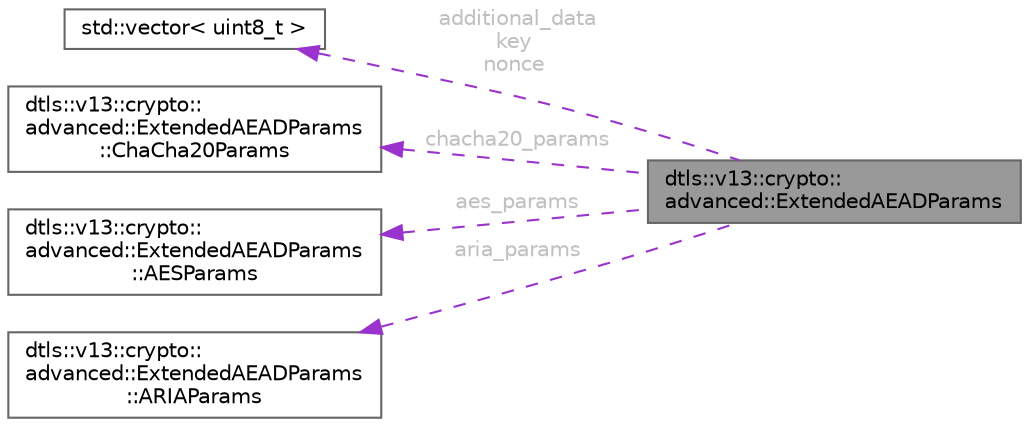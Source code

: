 digraph "dtls::v13::crypto::advanced::ExtendedAEADParams"
{
 // LATEX_PDF_SIZE
  bgcolor="transparent";
  edge [fontname=Helvetica,fontsize=10,labelfontname=Helvetica,labelfontsize=10];
  node [fontname=Helvetica,fontsize=10,shape=box,height=0.2,width=0.4];
  rankdir="LR";
  Node1 [id="Node000001",label="dtls::v13::crypto::\ladvanced::ExtendedAEADParams",height=0.2,width=0.4,color="gray40", fillcolor="grey60", style="filled", fontcolor="black",tooltip="Extended AEAD parameters."];
  Node2 -> Node1 [id="edge1_Node000001_Node000002",dir="back",color="darkorchid3",style="dashed",tooltip=" ",label=" additional_data\nkey\nnonce",fontcolor="grey" ];
  Node2 [id="Node000002",label="std::vector\< uint8_t \>",height=0.2,width=0.4,color="gray40", fillcolor="white", style="filled",tooltip=" "];
  Node3 -> Node1 [id="edge2_Node000001_Node000003",dir="back",color="darkorchid3",style="dashed",tooltip=" ",label=" chacha20_params",fontcolor="grey" ];
  Node3 [id="Node000003",label="dtls::v13::crypto::\ladvanced::ExtendedAEADParams\l::ChaCha20Params",height=0.2,width=0.4,color="gray40", fillcolor="white", style="filled",URL="$structdtls_1_1v13_1_1crypto_1_1advanced_1_1ExtendedAEADParams_1_1ChaCha20Params.html",tooltip=" "];
  Node4 -> Node1 [id="edge3_Node000001_Node000004",dir="back",color="darkorchid3",style="dashed",tooltip=" ",label=" aes_params",fontcolor="grey" ];
  Node4 [id="Node000004",label="dtls::v13::crypto::\ladvanced::ExtendedAEADParams\l::AESParams",height=0.2,width=0.4,color="gray40", fillcolor="white", style="filled",URL="$structdtls_1_1v13_1_1crypto_1_1advanced_1_1ExtendedAEADParams_1_1AESParams.html",tooltip=" "];
  Node5 -> Node1 [id="edge4_Node000001_Node000005",dir="back",color="darkorchid3",style="dashed",tooltip=" ",label=" aria_params",fontcolor="grey" ];
  Node5 [id="Node000005",label="dtls::v13::crypto::\ladvanced::ExtendedAEADParams\l::ARIAParams",height=0.2,width=0.4,color="gray40", fillcolor="white", style="filled",URL="$structdtls_1_1v13_1_1crypto_1_1advanced_1_1ExtendedAEADParams_1_1ARIAParams.html",tooltip=" "];
}
